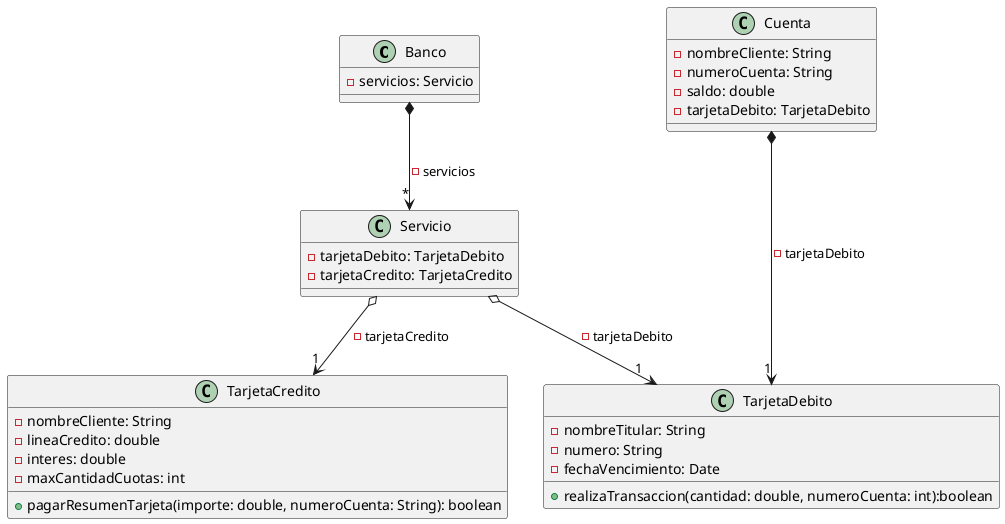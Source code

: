 @startuml

class Banco {
    - servicios: Servicio
}

class Servicio {
    - tarjetaDebito: TarjetaDebito
    - tarjetaCredito: TarjetaCredito
}

class TarjetaDebito {
    - nombreTitular: String
    - numero: String
    - fechaVencimiento: Date

    + realizaTransaccion(cantidad: double, numeroCuenta: int):boolean


}

class Cuenta {
    - nombreCliente: String
    - numeroCuenta: String
    - saldo: double
    - tarjetaDebito: TarjetaDebito

}


class TarjetaCredito {
    - nombreCliente: String
    - lineaCredito: double
    - interes: double
    - maxCantidadCuotas: int

    + pagarResumenTarjeta(importe: double, numeroCuenta: String): boolean

}

Banco *--> "*" Servicio: -servicios
Servicio o--> "1" TarjetaDebito: -tarjetaDebito
Servicio o--> "1" TarjetaCredito: -tarjetaCredito
Cuenta *---> "1" TarjetaDebito: -tarjetaDebito

@enduml